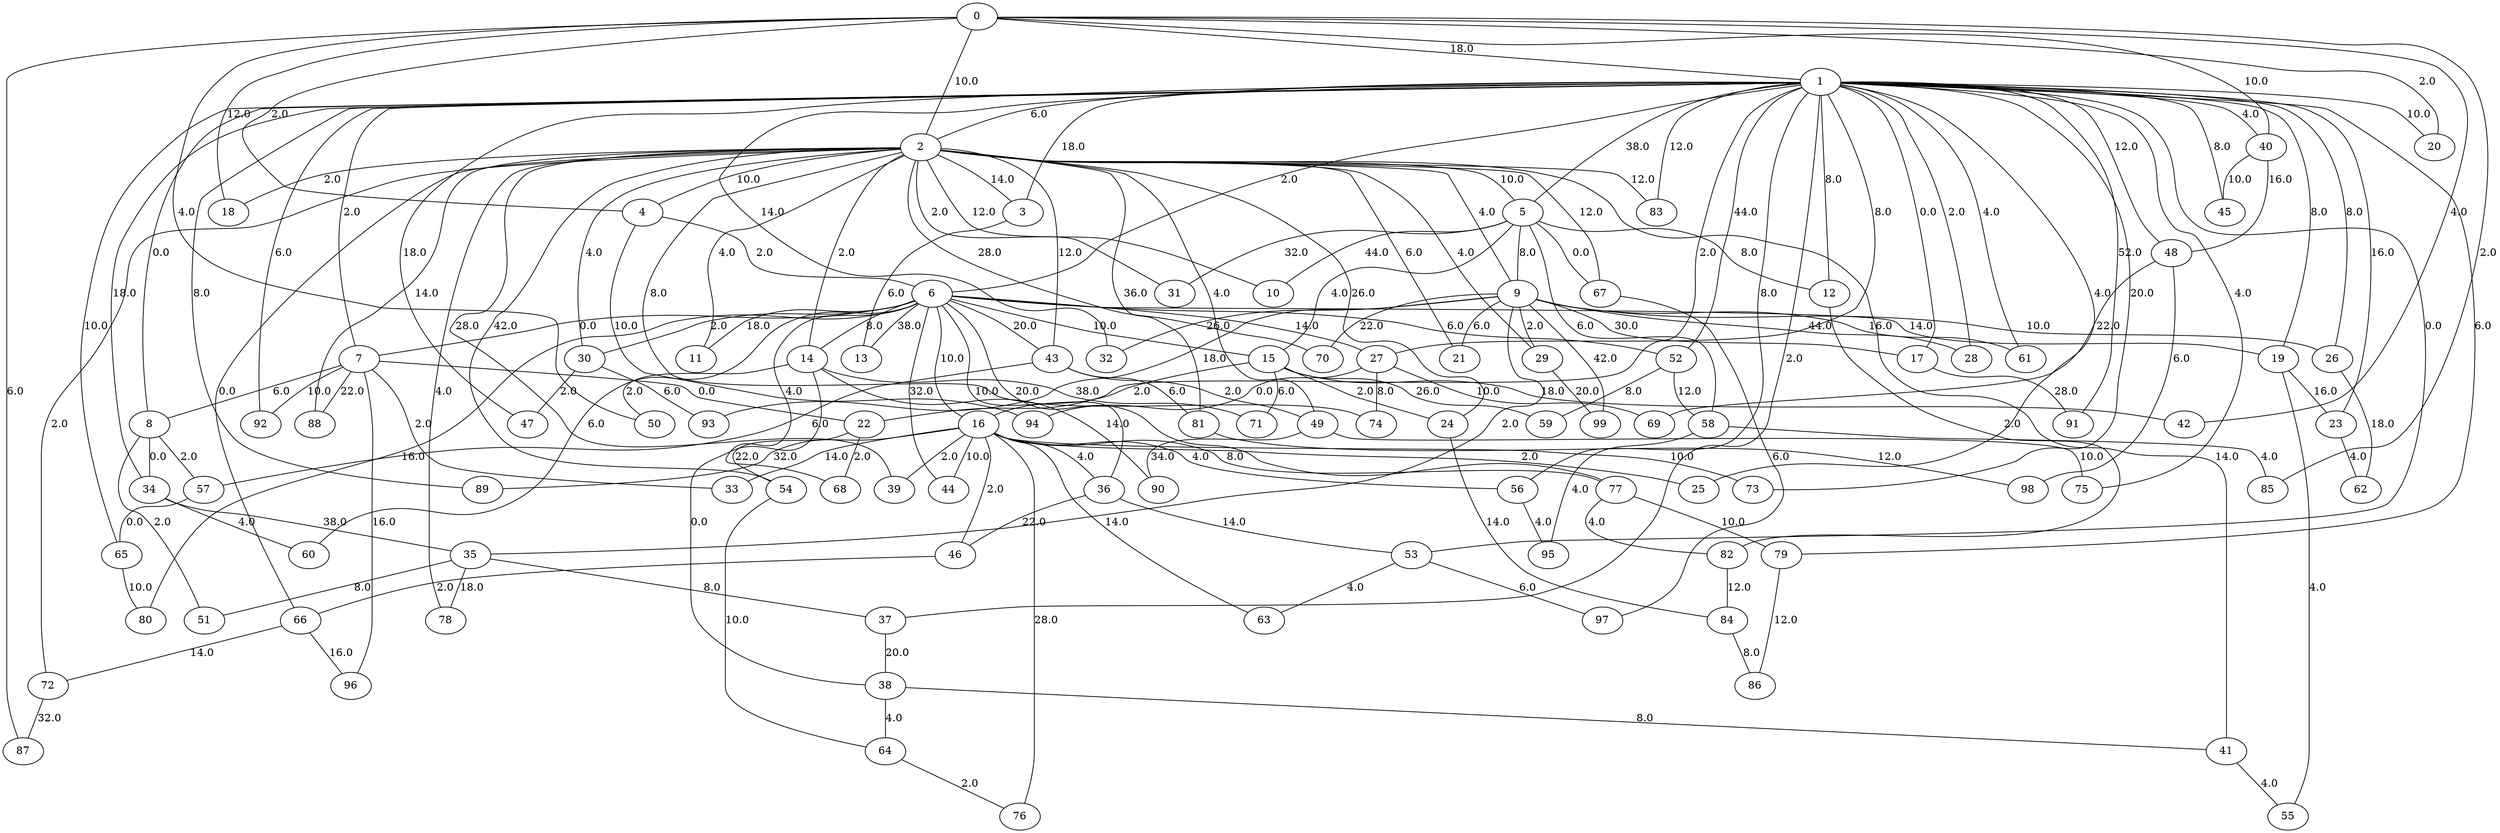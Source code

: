 graph "Balance graph" {
	0
	1
	2
	3
	4
	5
	6
	7
	8
	9
	10
	11
	12
	13
	14
	15
	16
	17
	18
	19
	20
	21
	22
	23
	24
	25
	26
	27
	28
	29
	30
	31
	32
	33
	34
	35
	36
	37
	38
	39
	40
	41
	42
	43
	44
	45
	46
	47
	48
	49
	50
	51
	52
	53
	54
	55
	56
	57
	58
	59
	60
	61
	62
	63
	64
	65
	66
	67
	68
	69
	70
	71
	72
	73
	74
	75
	76
	77
	78
	79
	80
	81
	82
	83
	84
	85
	86
	87
	88
	89
	90
	91
	92
	93
	94
	95
	96
	97
	98
	99
	0 -- 1 [label=18.0]
	0 -- 2 [label=10.0]
	0 -- 4 [label=2.0]
	0 -- 18 [label=12.0]
	0 -- 20 [label=2.0]
	0 -- 40 [label=10.0]
	0 -- 42 [label=4.0]
	0 -- 50 [label=4.0]
	0 -- 85 [label=2.0]
	0 -- 87 [label=6.0]
	1 -- 2 [label=6.0]
	1 -- 3 [label=18.0]
	1 -- 5 [label=38.0]
	1 -- 6 [label=2.0]
	1 -- 7 [label=2.0]
	1 -- 8 [label=0.0]
	1 -- 12 [label=8.0]
	1 -- 17 [label=0.0]
	1 -- 19 [label=8.0]
	1 -- 20 [label=10.0]
	1 -- 22 [label=2.0]
	1 -- 23 [label=16.0]
	1 -- 25 [label=4.0]
	1 -- 26 [label=8.0]
	1 -- 27 [label=8.0]
	1 -- 28 [label=2.0]
	1 -- 32 [label=14.0]
	1 -- 34 [label=18.0]
	1 -- 37 [label=2.0]
	1 -- 40 [label=4.0]
	1 -- 45 [label=8.0]
	1 -- 47 [label=18.0]
	1 -- 48 [label=12.0]
	1 -- 52 [label=44.0]
	1 -- 53 [label=0.0]
	1 -- 56 [label=8.0]
	1 -- 61 [label=4.0]
	1 -- 65 [label=10.0]
	1 -- 73 [label=20.0]
	1 -- 75 [label=4.0]
	1 -- 79 [label=6.0]
	1 -- 83 [label=12.0]
	1 -- 89 [label=8.0]
	1 -- 91 [label=52.0]
	1 -- 92 [label=6.0]
	2 -- 3 [label=14.0]
	2 -- 4 [label=10.0]
	2 -- 5 [label=10.0]
	2 -- 9 [label=4.0]
	2 -- 10 [label=12.0]
	2 -- 11 [label=4.0]
	2 -- 14 [label=2.0]
	2 -- 18 [label=2.0]
	2 -- 21 [label=6.0]
	2 -- 24 [label=26.0]
	2 -- 29 [label=4.0]
	2 -- 30 [label=4.0]
	2 -- 31 [label=2.0]
	2 -- 39 [label=28.0]
	2 -- 41 [label=14.0]
	2 -- 43 [label=12.0]
	2 -- 49 [label=4.0]
	2 -- 54 [label=42.0]
	2 -- 66 [label=0.0]
	2 -- 67 [label=12.0]
	2 -- 70 [label=28.0]
	2 -- 72 [label=2.0]
	2 -- 74 [label=8.0]
	2 -- 78 [label=4.0]
	2 -- 81 [label=36.0]
	2 -- 83 [label=12.0]
	2 -- 88 [label=14.0]
	3 -- 13 [label=6.0]
	4 -- 6 [label=2.0]
	4 -- 94 [label=10.0]
	5 -- 9 [label=8.0]
	5 -- 10 [label=44.0]
	5 -- 12 [label=8.0]
	5 -- 15 [label=4.0]
	5 -- 31 [label=32.0]
	5 -- 58 [label=6.0]
	5 -- 67 [label=0.0]
	6 -- 7 [label=0.0]
	6 -- 11 [label=18.0]
	6 -- 13 [label=38.0]
	6 -- 14 [label=8.0]
	6 -- 15 [label=10.0]
	6 -- 16 [label=10.0]
	6 -- 19 [label=14.0]
	6 -- 27 [label=14.0]
	6 -- 30 [label=2.0]
	6 -- 36 [label=10.0]
	6 -- 43 [label=20.0]
	6 -- 44 [label=32.0]
	6 -- 52 [label=6.0]
	6 -- 60 [label=6.0]
	6 -- 68 [label=4.0]
	6 -- 77 [label=20.0]
	6 -- 80 [label=16.0]
	7 -- 8 [label=6.0]
	7 -- 22 [label=0.0]
	7 -- 33 [label=2.0]
	7 -- 88 [label=22.0]
	7 -- 92 [label=10.0]
	7 -- 96 [label=16.0]
	8 -- 34 [label=0.0]
	8 -- 51 [label=2.0]
	8 -- 57 [label=2.0]
	9 -- 17 [label=30.0]
	9 -- 21 [label=6.0]
	9 -- 26 [label=10.0]
	9 -- 28 [label=44.0]
	9 -- 29 [label=2.0]
	9 -- 32 [label=26.0]
	9 -- 35 [label=2.0]
	9 -- 61 [label=16.0]
	9 -- 70 [label=22.0]
	9 -- 93 [label=18.0]
	9 -- 99 [label=42.0]
	12 -- 82 [label=2.0]
	14 -- 38 [label=0.0]
	14 -- 50 [label=2.0]
	14 -- 71 [label=38.0]
	14 -- 90 [label=14.0]
	15 -- 16 [label=2.0]
	15 -- 24 [label=2.0]
	15 -- 42 [label=18.0]
	15 -- 59 [label=26.0]
	15 -- 71 [label=6.0]
	16 -- 25 [label=2.0]
	16 -- 33 [label=14.0]
	16 -- 36 [label=4.0]
	16 -- 39 [label=2.0]
	16 -- 44 [label=10.0]
	16 -- 46 [label=2.0]
	16 -- 56 [label=4.0]
	16 -- 63 [label=14.0]
	16 -- 73 [label=10.0]
	16 -- 76 [label=28.0]
	16 -- 77 [label=8.0]
	16 -- 89 [label=32.0]
	17 -- 91 [label=28.0]
	19 -- 23 [label=16.0]
	19 -- 55 [label=4.0]
	22 -- 54 [label=22.0]
	22 -- 68 [label=2.0]
	23 -- 62 [label=4.0]
	24 -- 84 [label=14.0]
	26 -- 62 [label=18.0]
	27 -- 69 [label=10.0]
	27 -- 74 [label=8.0]
	27 -- 94 [label=0.0]
	29 -- 99 [label=20.0]
	30 -- 47 [label=2.0]
	30 -- 93 [label=6.0]
	34 -- 35 [label=38.0]
	34 -- 60 [label=4.0]
	35 -- 37 [label=8.0]
	35 -- 51 [label=8.0]
	35 -- 78 [label=18.0]
	36 -- 46 [label=22.0]
	36 -- 53 [label=14.0]
	37 -- 38 [label=20.0]
	38 -- 41 [label=8.0]
	38 -- 64 [label=4.0]
	40 -- 45 [label=10.0]
	40 -- 48 [label=16.0]
	41 -- 55 [label=4.0]
	43 -- 49 [label=2.0]
	43 -- 57 [label=6.0]
	43 -- 81 [label=6.0]
	46 -- 66 [label=2.0]
	48 -- 69 [label=22.0]
	48 -- 98 [label=6.0]
	49 -- 75 [label=10.0]
	49 -- 90 [label=34.0]
	52 -- 58 [label=12.0]
	52 -- 59 [label=8.0]
	53 -- 63 [label=4.0]
	53 -- 97 [label=6.0]
	54 -- 64 [label=10.0]
	56 -- 95 [label=4.0]
	57 -- 65 [label=0.0]
	58 -- 85 [label=4.0]
	58 -- 95 [label=4.0]
	64 -- 76 [label=2.0]
	65 -- 80 [label=10.0]
	66 -- 72 [label=14.0]
	66 -- 96 [label=16.0]
	67 -- 97 [label=6.0]
	72 -- 87 [label=32.0]
	77 -- 79 [label=10.0]
	77 -- 82 [label=4.0]
	79 -- 86 [label=12.0]
	81 -- 98 [label=12.0]
	82 -- 84 [label=12.0]
	84 -- 86 [label=8.0]
}
